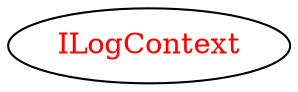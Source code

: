 digraph dependencyGraph {
 concentrate=true;
 ranksep="2.0";
 rankdir="LR"; 
 splines="ortho";
"ILogContext" [fontcolor="red"];
}